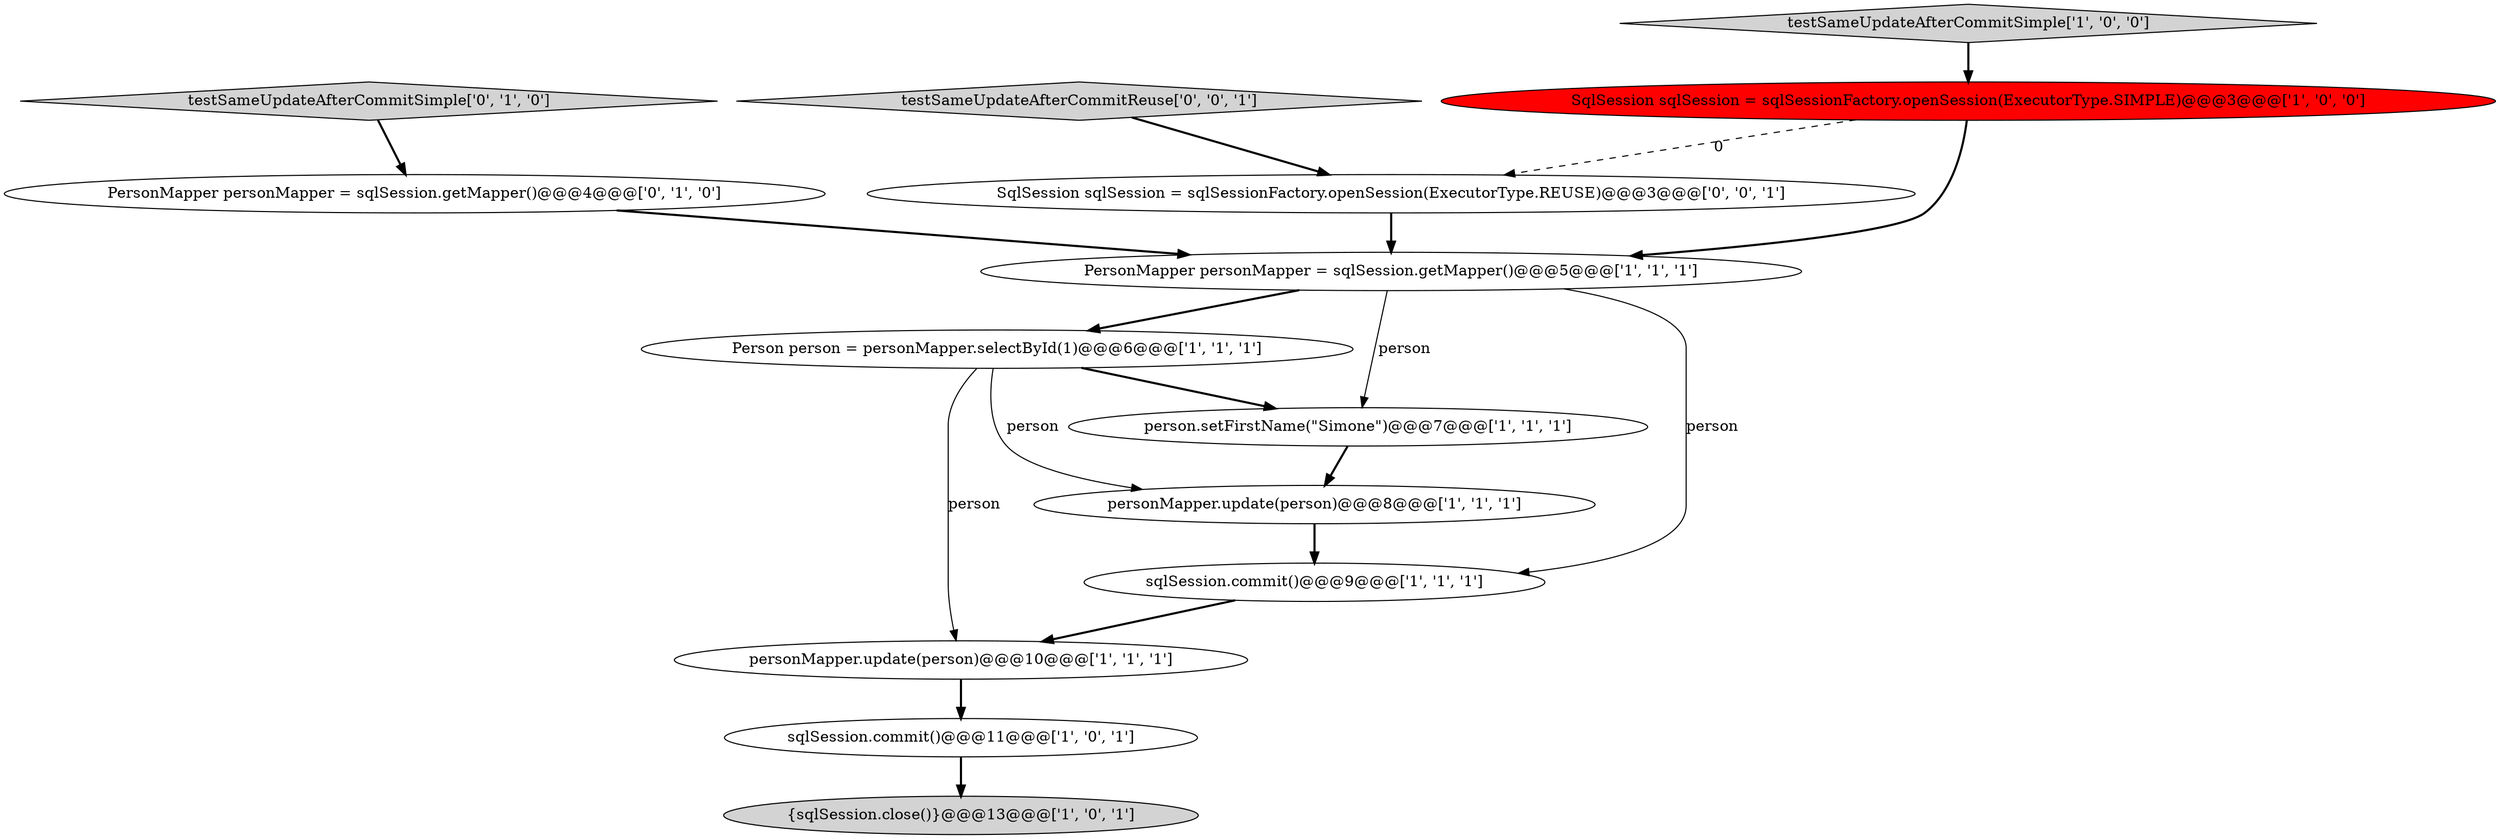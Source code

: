 digraph {
9 [style = filled, label = "person.setFirstName(\"Simone\")@@@7@@@['1', '1', '1']", fillcolor = white, shape = ellipse image = "AAA0AAABBB1BBB"];
4 [style = filled, label = "testSameUpdateAfterCommitSimple['1', '0', '0']", fillcolor = lightgray, shape = diamond image = "AAA0AAABBB1BBB"];
6 [style = filled, label = "Person person = personMapper.selectById(1)@@@6@@@['1', '1', '1']", fillcolor = white, shape = ellipse image = "AAA0AAABBB1BBB"];
2 [style = filled, label = "sqlSession.commit()@@@11@@@['1', '0', '1']", fillcolor = white, shape = ellipse image = "AAA0AAABBB1BBB"];
3 [style = filled, label = "PersonMapper personMapper = sqlSession.getMapper()@@@5@@@['1', '1', '1']", fillcolor = white, shape = ellipse image = "AAA0AAABBB1BBB"];
5 [style = filled, label = "{sqlSession.close()}@@@13@@@['1', '0', '1']", fillcolor = lightgray, shape = ellipse image = "AAA0AAABBB1BBB"];
7 [style = filled, label = "personMapper.update(person)@@@10@@@['1', '1', '1']", fillcolor = white, shape = ellipse image = "AAA0AAABBB1BBB"];
12 [style = filled, label = "testSameUpdateAfterCommitReuse['0', '0', '1']", fillcolor = lightgray, shape = diamond image = "AAA0AAABBB3BBB"];
11 [style = filled, label = "testSameUpdateAfterCommitSimple['0', '1', '0']", fillcolor = lightgray, shape = diamond image = "AAA0AAABBB2BBB"];
0 [style = filled, label = "personMapper.update(person)@@@8@@@['1', '1', '1']", fillcolor = white, shape = ellipse image = "AAA0AAABBB1BBB"];
10 [style = filled, label = "PersonMapper personMapper = sqlSession.getMapper()@@@4@@@['0', '1', '0']", fillcolor = white, shape = ellipse image = "AAA0AAABBB2BBB"];
13 [style = filled, label = "SqlSession sqlSession = sqlSessionFactory.openSession(ExecutorType.REUSE)@@@3@@@['0', '0', '1']", fillcolor = white, shape = ellipse image = "AAA0AAABBB3BBB"];
8 [style = filled, label = "SqlSession sqlSession = sqlSessionFactory.openSession(ExecutorType.SIMPLE)@@@3@@@['1', '0', '0']", fillcolor = red, shape = ellipse image = "AAA1AAABBB1BBB"];
1 [style = filled, label = "sqlSession.commit()@@@9@@@['1', '1', '1']", fillcolor = white, shape = ellipse image = "AAA0AAABBB1BBB"];
3->9 [style = solid, label="person"];
4->8 [style = bold, label=""];
12->13 [style = bold, label=""];
3->6 [style = bold, label=""];
10->3 [style = bold, label=""];
8->13 [style = dashed, label="0"];
6->9 [style = bold, label=""];
9->0 [style = bold, label=""];
13->3 [style = bold, label=""];
11->10 [style = bold, label=""];
1->7 [style = bold, label=""];
0->1 [style = bold, label=""];
7->2 [style = bold, label=""];
6->7 [style = solid, label="person"];
3->1 [style = solid, label="person"];
2->5 [style = bold, label=""];
8->3 [style = bold, label=""];
6->0 [style = solid, label="person"];
}
